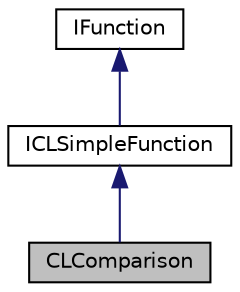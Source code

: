 digraph "CLComparison"
{
 // LATEX_PDF_SIZE
  edge [fontname="Helvetica",fontsize="10",labelfontname="Helvetica",labelfontsize="10"];
  node [fontname="Helvetica",fontsize="10",shape=record];
  Node1 [label="CLComparison",height=0.2,width=0.4,color="black", fillcolor="grey75", style="filled", fontcolor="black",tooltip="Basic function to run CLComparisonKernel."];
  Node2 -> Node1 [dir="back",color="midnightblue",fontsize="10",style="solid",fontname="Helvetica"];
  Node2 [label="ICLSimpleFunction",height=0.2,width=0.4,color="black", fillcolor="white", style="filled",URL="$classarm__compute_1_1_i_c_l_simple_function.xhtml",tooltip="Basic interface for functions which have a single OpenCL kernel."];
  Node3 -> Node2 [dir="back",color="midnightblue",fontsize="10",style="solid",fontname="Helvetica"];
  Node3 [label="IFunction",height=0.2,width=0.4,color="black", fillcolor="white", style="filled",URL="$classarm__compute_1_1_i_function.xhtml",tooltip="Base class for all functions."];
}
